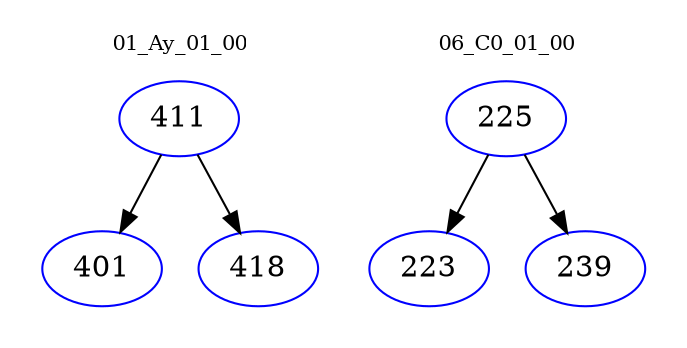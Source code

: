 digraph{
subgraph cluster_0 {
color = white
label = "01_Ay_01_00";
fontsize=10;
T0_411 [label="411", color="blue"]
T0_411 -> T0_401 [color="black"]
T0_401 [label="401", color="blue"]
T0_411 -> T0_418 [color="black"]
T0_418 [label="418", color="blue"]
}
subgraph cluster_1 {
color = white
label = "06_C0_01_00";
fontsize=10;
T1_225 [label="225", color="blue"]
T1_225 -> T1_223 [color="black"]
T1_223 [label="223", color="blue"]
T1_225 -> T1_239 [color="black"]
T1_239 [label="239", color="blue"]
}
}
